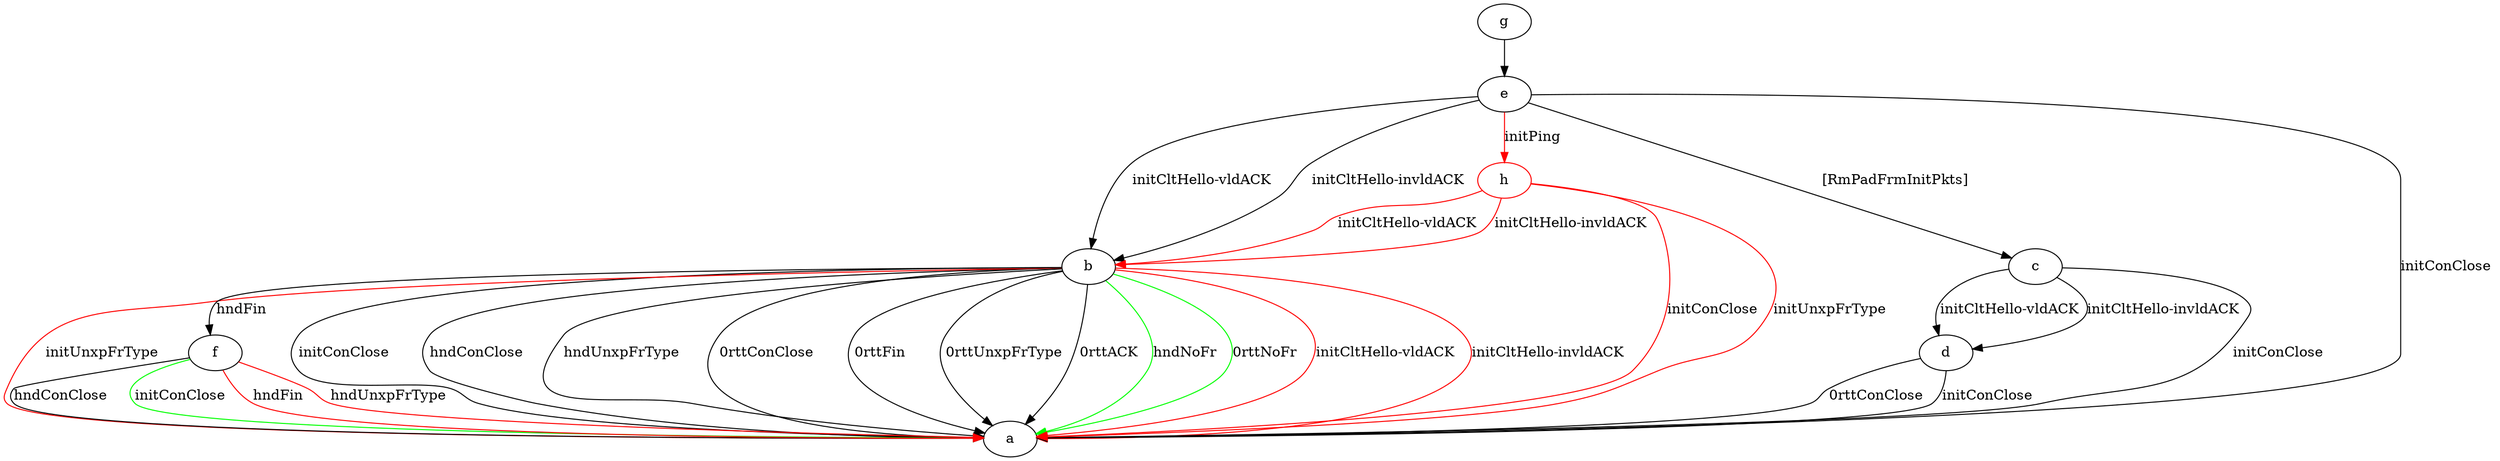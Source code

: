 digraph "" {
	b -> a	[key=0,
		label="initConClose "];
	b -> a	[key=1,
		label="hndConClose "];
	b -> a	[key=2,
		label="hndUnxpFrType "];
	b -> a	[key=3,
		label="0rttConClose "];
	b -> a	[key=4,
		label="0rttFin "];
	b -> a	[key=5,
		label="0rttUnxpFrType "];
	b -> a	[key=6,
		label="0rttACK "];
	b -> a	[key=7,
		color=green,
		label="hndNoFr "];
	b -> a	[key=8,
		color=green,
		label="0rttNoFr "];
	b -> a	[key=9,
		color=red,
		label="initCltHello-vldACK "];
	b -> a	[key=10,
		color=red,
		label="initCltHello-invldACK "];
	b -> a	[key=11,
		color=red,
		label="initUnxpFrType "];
	b -> f	[key=0,
		label="hndFin "];
	c -> a	[key=0,
		label="initConClose "];
	c -> d	[key=0,
		label="initCltHello-vldACK "];
	c -> d	[key=1,
		label="initCltHello-invldACK "];
	d -> a	[key=0,
		label="initConClose "];
	d -> a	[key=1,
		label="0rttConClose "];
	e -> a	[key=0,
		label="initConClose "];
	e -> b	[key=0,
		label="initCltHello-vldACK "];
	e -> b	[key=1,
		label="initCltHello-invldACK "];
	e -> c	[key=0,
		label="[RmPadFrmInitPkts] "];
	h	[color=red];
	e -> h	[key=0,
		color=red,
		label="initPing "];
	f -> a	[key=0,
		label="hndConClose "];
	f -> a	[key=1,
		color=green,
		label="initConClose "];
	f -> a	[key=2,
		color=red,
		label="hndFin "];
	f -> a	[key=3,
		color=red,
		label="hndUnxpFrType "];
	g -> e	[key=0];
	h -> a	[key=0,
		color=red,
		label="initConClose "];
	h -> a	[key=1,
		color=red,
		label="initUnxpFrType "];
	h -> b	[key=0,
		color=red,
		label="initCltHello-vldACK "];
	h -> b	[key=1,
		color=red,
		label="initCltHello-invldACK "];
}
